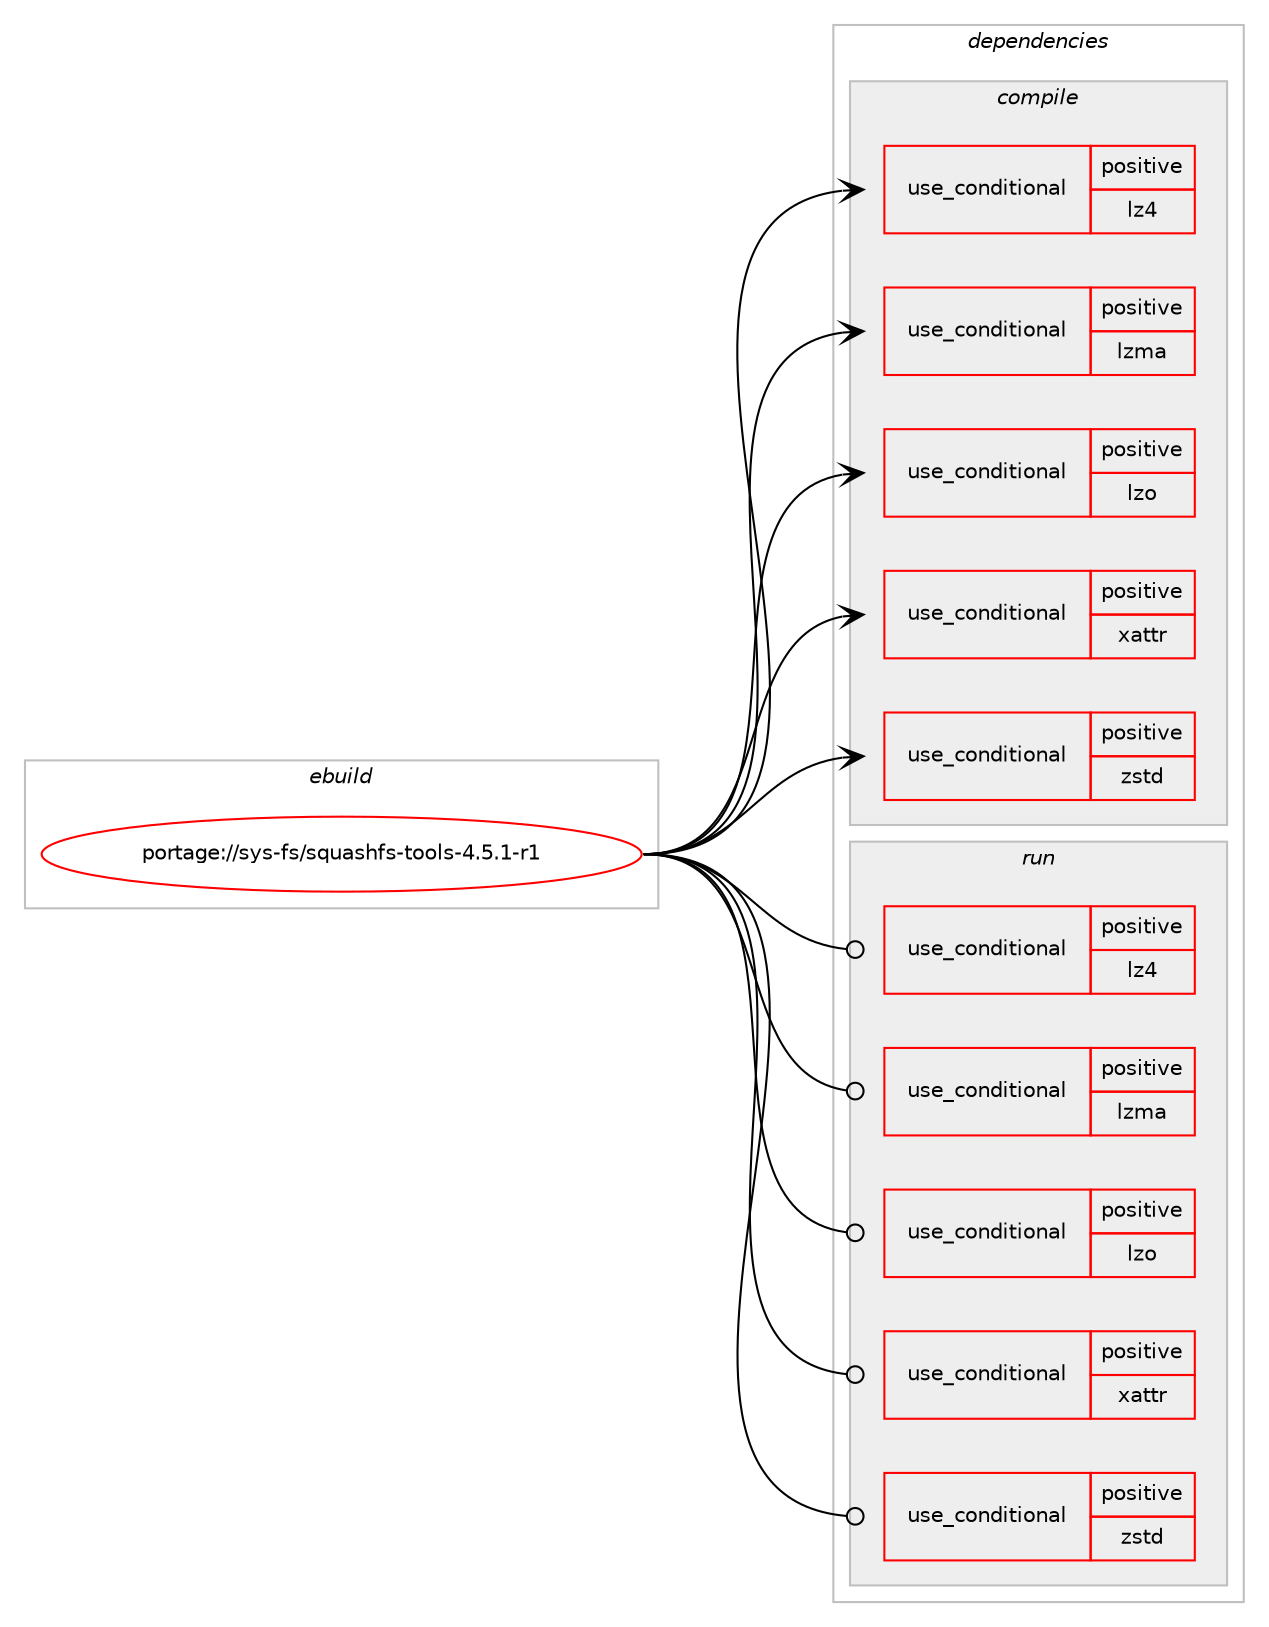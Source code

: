 digraph prolog {

# *************
# Graph options
# *************

newrank=true;
concentrate=true;
compound=true;
graph [rankdir=LR,fontname=Helvetica,fontsize=10,ranksep=1.5];#, ranksep=2.5, nodesep=0.2];
edge  [arrowhead=vee];
node  [fontname=Helvetica,fontsize=10];

# **********
# The ebuild
# **********

subgraph cluster_leftcol {
color=gray;
rank=same;
label=<<i>ebuild</i>>;
id [label="portage://sys-fs/squashfs-tools-4.5.1-r1", color=red, width=4, href="../sys-fs/squashfs-tools-4.5.1-r1.svg"];
}

# ****************
# The dependencies
# ****************

subgraph cluster_midcol {
color=gray;
label=<<i>dependencies</i>>;
subgraph cluster_compile {
fillcolor="#eeeeee";
style=filled;
label=<<i>compile</i>>;
subgraph cond113608 {
dependency219198 [label=<<TABLE BORDER="0" CELLBORDER="1" CELLSPACING="0" CELLPADDING="4"><TR><TD ROWSPAN="3" CELLPADDING="10">use_conditional</TD></TR><TR><TD>positive</TD></TR><TR><TD>lz4</TD></TR></TABLE>>, shape=none, color=red];
# *** BEGIN UNKNOWN DEPENDENCY TYPE (TODO) ***
# dependency219198 -> package_dependency(portage://sys-fs/squashfs-tools-4.5.1-r1,install,no,app-arch,lz4,none,[,,],[],[])
# *** END UNKNOWN DEPENDENCY TYPE (TODO) ***

}
id:e -> dependency219198:w [weight=20,style="solid",arrowhead="vee"];
subgraph cond113609 {
dependency219199 [label=<<TABLE BORDER="0" CELLBORDER="1" CELLSPACING="0" CELLPADDING="4"><TR><TD ROWSPAN="3" CELLPADDING="10">use_conditional</TD></TR><TR><TD>positive</TD></TR><TR><TD>lzma</TD></TR></TABLE>>, shape=none, color=red];
# *** BEGIN UNKNOWN DEPENDENCY TYPE (TODO) ***
# dependency219199 -> package_dependency(portage://sys-fs/squashfs-tools-4.5.1-r1,install,no,app-arch,xz-utils,none,[,,],[],[])
# *** END UNKNOWN DEPENDENCY TYPE (TODO) ***

}
id:e -> dependency219199:w [weight=20,style="solid",arrowhead="vee"];
subgraph cond113610 {
dependency219200 [label=<<TABLE BORDER="0" CELLBORDER="1" CELLSPACING="0" CELLPADDING="4"><TR><TD ROWSPAN="3" CELLPADDING="10">use_conditional</TD></TR><TR><TD>positive</TD></TR><TR><TD>lzo</TD></TR></TABLE>>, shape=none, color=red];
# *** BEGIN UNKNOWN DEPENDENCY TYPE (TODO) ***
# dependency219200 -> package_dependency(portage://sys-fs/squashfs-tools-4.5.1-r1,install,no,dev-libs,lzo,none,[,,],[],[])
# *** END UNKNOWN DEPENDENCY TYPE (TODO) ***

}
id:e -> dependency219200:w [weight=20,style="solid",arrowhead="vee"];
subgraph cond113611 {
dependency219201 [label=<<TABLE BORDER="0" CELLBORDER="1" CELLSPACING="0" CELLPADDING="4"><TR><TD ROWSPAN="3" CELLPADDING="10">use_conditional</TD></TR><TR><TD>positive</TD></TR><TR><TD>xattr</TD></TR></TABLE>>, shape=none, color=red];
# *** BEGIN UNKNOWN DEPENDENCY TYPE (TODO) ***
# dependency219201 -> package_dependency(portage://sys-fs/squashfs-tools-4.5.1-r1,install,no,sys-apps,attr,none,[,,],[],[])
# *** END UNKNOWN DEPENDENCY TYPE (TODO) ***

}
id:e -> dependency219201:w [weight=20,style="solid",arrowhead="vee"];
subgraph cond113612 {
dependency219202 [label=<<TABLE BORDER="0" CELLBORDER="1" CELLSPACING="0" CELLPADDING="4"><TR><TD ROWSPAN="3" CELLPADDING="10">use_conditional</TD></TR><TR><TD>positive</TD></TR><TR><TD>zstd</TD></TR></TABLE>>, shape=none, color=red];
# *** BEGIN UNKNOWN DEPENDENCY TYPE (TODO) ***
# dependency219202 -> package_dependency(portage://sys-fs/squashfs-tools-4.5.1-r1,install,no,app-arch,zstd,none,[,,],[],[])
# *** END UNKNOWN DEPENDENCY TYPE (TODO) ***

}
id:e -> dependency219202:w [weight=20,style="solid",arrowhead="vee"];
# *** BEGIN UNKNOWN DEPENDENCY TYPE (TODO) ***
# id -> package_dependency(portage://sys-fs/squashfs-tools-4.5.1-r1,install,no,sys-libs,zlib,none,[,,],[],[])
# *** END UNKNOWN DEPENDENCY TYPE (TODO) ***

}
subgraph cluster_compileandrun {
fillcolor="#eeeeee";
style=filled;
label=<<i>compile and run</i>>;
}
subgraph cluster_run {
fillcolor="#eeeeee";
style=filled;
label=<<i>run</i>>;
subgraph cond113613 {
dependency219203 [label=<<TABLE BORDER="0" CELLBORDER="1" CELLSPACING="0" CELLPADDING="4"><TR><TD ROWSPAN="3" CELLPADDING="10">use_conditional</TD></TR><TR><TD>positive</TD></TR><TR><TD>lz4</TD></TR></TABLE>>, shape=none, color=red];
# *** BEGIN UNKNOWN DEPENDENCY TYPE (TODO) ***
# dependency219203 -> package_dependency(portage://sys-fs/squashfs-tools-4.5.1-r1,run,no,app-arch,lz4,none,[,,],[],[])
# *** END UNKNOWN DEPENDENCY TYPE (TODO) ***

}
id:e -> dependency219203:w [weight=20,style="solid",arrowhead="odot"];
subgraph cond113614 {
dependency219204 [label=<<TABLE BORDER="0" CELLBORDER="1" CELLSPACING="0" CELLPADDING="4"><TR><TD ROWSPAN="3" CELLPADDING="10">use_conditional</TD></TR><TR><TD>positive</TD></TR><TR><TD>lzma</TD></TR></TABLE>>, shape=none, color=red];
# *** BEGIN UNKNOWN DEPENDENCY TYPE (TODO) ***
# dependency219204 -> package_dependency(portage://sys-fs/squashfs-tools-4.5.1-r1,run,no,app-arch,xz-utils,none,[,,],[],[])
# *** END UNKNOWN DEPENDENCY TYPE (TODO) ***

}
id:e -> dependency219204:w [weight=20,style="solid",arrowhead="odot"];
subgraph cond113615 {
dependency219205 [label=<<TABLE BORDER="0" CELLBORDER="1" CELLSPACING="0" CELLPADDING="4"><TR><TD ROWSPAN="3" CELLPADDING="10">use_conditional</TD></TR><TR><TD>positive</TD></TR><TR><TD>lzo</TD></TR></TABLE>>, shape=none, color=red];
# *** BEGIN UNKNOWN DEPENDENCY TYPE (TODO) ***
# dependency219205 -> package_dependency(portage://sys-fs/squashfs-tools-4.5.1-r1,run,no,dev-libs,lzo,none,[,,],[],[])
# *** END UNKNOWN DEPENDENCY TYPE (TODO) ***

}
id:e -> dependency219205:w [weight=20,style="solid",arrowhead="odot"];
subgraph cond113616 {
dependency219206 [label=<<TABLE BORDER="0" CELLBORDER="1" CELLSPACING="0" CELLPADDING="4"><TR><TD ROWSPAN="3" CELLPADDING="10">use_conditional</TD></TR><TR><TD>positive</TD></TR><TR><TD>xattr</TD></TR></TABLE>>, shape=none, color=red];
# *** BEGIN UNKNOWN DEPENDENCY TYPE (TODO) ***
# dependency219206 -> package_dependency(portage://sys-fs/squashfs-tools-4.5.1-r1,run,no,sys-apps,attr,none,[,,],[],[])
# *** END UNKNOWN DEPENDENCY TYPE (TODO) ***

}
id:e -> dependency219206:w [weight=20,style="solid",arrowhead="odot"];
subgraph cond113617 {
dependency219207 [label=<<TABLE BORDER="0" CELLBORDER="1" CELLSPACING="0" CELLPADDING="4"><TR><TD ROWSPAN="3" CELLPADDING="10">use_conditional</TD></TR><TR><TD>positive</TD></TR><TR><TD>zstd</TD></TR></TABLE>>, shape=none, color=red];
# *** BEGIN UNKNOWN DEPENDENCY TYPE (TODO) ***
# dependency219207 -> package_dependency(portage://sys-fs/squashfs-tools-4.5.1-r1,run,no,app-arch,zstd,none,[,,],[],[])
# *** END UNKNOWN DEPENDENCY TYPE (TODO) ***

}
id:e -> dependency219207:w [weight=20,style="solid",arrowhead="odot"];
# *** BEGIN UNKNOWN DEPENDENCY TYPE (TODO) ***
# id -> package_dependency(portage://sys-fs/squashfs-tools-4.5.1-r1,run,no,sys-libs,zlib,none,[,,],[],[])
# *** END UNKNOWN DEPENDENCY TYPE (TODO) ***

}
}

# **************
# The candidates
# **************

subgraph cluster_choices {
rank=same;
color=gray;
label=<<i>candidates</i>>;

}

}
